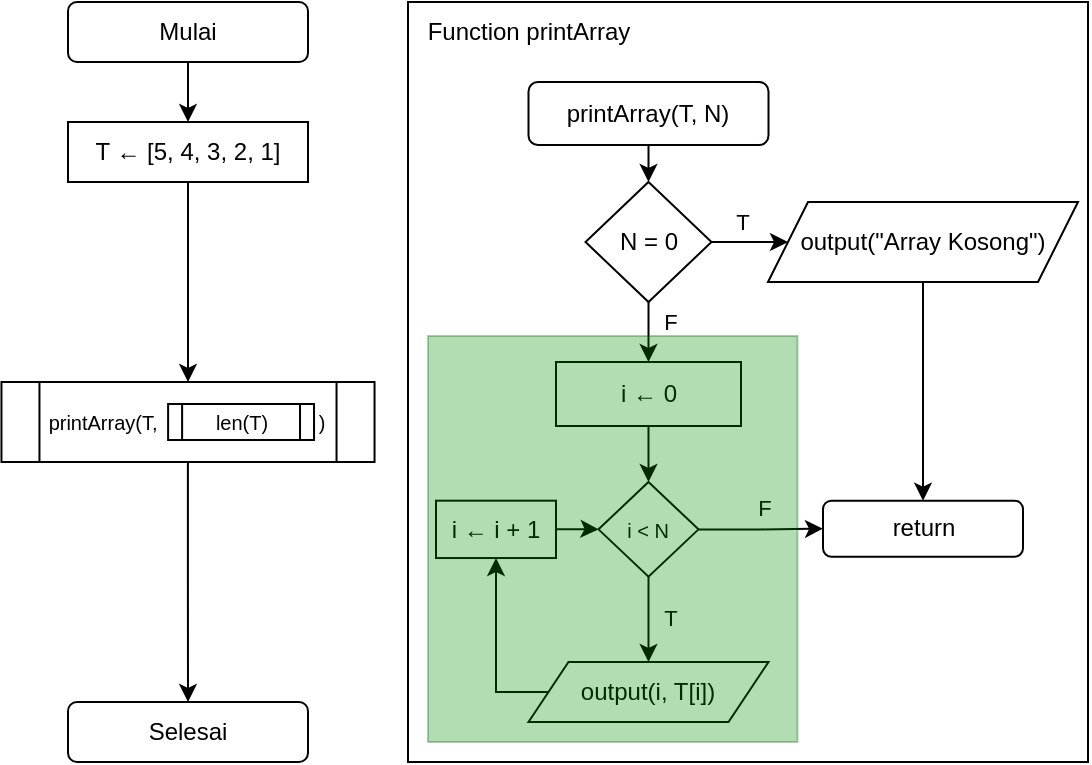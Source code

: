<mxfile version="26.2.15">
  <diagram name="Page-1" id="ipt4Kt7Sx9uQrlR0ACr-">
    <mxGraphModel dx="786" dy="524" grid="1" gridSize="10" guides="1" tooltips="1" connect="1" arrows="1" fold="1" page="1" pageScale="1" pageWidth="850" pageHeight="1100" math="0" shadow="0">
      <root>
        <mxCell id="0" />
        <mxCell id="1" parent="0" />
        <mxCell id="BGMLpLw45mADriLmOVhz-32" style="edgeStyle=orthogonalEdgeStyle;rounded=0;orthogonalLoop=1;jettySize=auto;html=1;entryX=0.5;entryY=0;entryDx=0;entryDy=0;" edge="1" parent="1" source="IkpXYTgl3K8qra5wuV8V-1" target="BGMLpLw45mADriLmOVhz-26">
          <mxGeometry relative="1" as="geometry" />
        </mxCell>
        <mxCell id="IkpXYTgl3K8qra5wuV8V-1" value="Mulai" style="rounded=1;whiteSpace=wrap;html=1;" parent="1" vertex="1">
          <mxGeometry x="240" y="40" width="120" height="30" as="geometry" />
        </mxCell>
        <mxCell id="IkpXYTgl3K8qra5wuV8V-7" value="Selesai" style="rounded=1;whiteSpace=wrap;html=1;" parent="1" vertex="1">
          <mxGeometry x="240" y="390" width="120" height="30" as="geometry" />
        </mxCell>
        <mxCell id="BGMLpLw45mADriLmOVhz-53" style="edgeStyle=orthogonalEdgeStyle;rounded=0;orthogonalLoop=1;jettySize=auto;html=1;entryX=0.5;entryY=0;entryDx=0;entryDy=0;" edge="1" parent="1" source="BGMLpLw45mADriLmOVhz-26" target="BGMLpLw45mADriLmOVhz-28">
          <mxGeometry relative="1" as="geometry" />
        </mxCell>
        <mxCell id="BGMLpLw45mADriLmOVhz-26" value="T ←&amp;nbsp;[5, 4, 3, 2, 1]" style="rounded=0;whiteSpace=wrap;html=1;" vertex="1" parent="1">
          <mxGeometry x="240" y="100" width="120" height="30" as="geometry" />
        </mxCell>
        <mxCell id="BGMLpLw45mADriLmOVhz-52" value="" style="group" vertex="1" connectable="0" parent="1">
          <mxGeometry x="410" y="40" width="340" height="380" as="geometry" />
        </mxCell>
        <mxCell id="BGMLpLw45mADriLmOVhz-22" value="" style="rounded=0;whiteSpace=wrap;html=1;" vertex="1" parent="BGMLpLw45mADriLmOVhz-52">
          <mxGeometry width="340" height="380" as="geometry" />
        </mxCell>
        <mxCell id="IkpXYTgl3K8qra5wuV8V-29" value="Function printArray" style="text;html=1;align=center;verticalAlign=middle;resizable=0;points=[];autosize=1;strokeColor=none;fillColor=none;" parent="BGMLpLw45mADriLmOVhz-52" vertex="1">
          <mxGeometry width="120" height="30" as="geometry" />
        </mxCell>
        <mxCell id="BGMLpLw45mADriLmOVhz-41" style="edgeStyle=orthogonalEdgeStyle;rounded=0;orthogonalLoop=1;jettySize=auto;html=1;exitX=0.5;exitY=1;exitDx=0;exitDy=0;entryX=0.5;entryY=0;entryDx=0;entryDy=0;" edge="1" parent="BGMLpLw45mADriLmOVhz-52" source="IkpXYTgl3K8qra5wuV8V-12" target="BGMLpLw45mADriLmOVhz-37">
          <mxGeometry relative="1" as="geometry" />
        </mxCell>
        <mxCell id="IkpXYTgl3K8qra5wuV8V-12" value="printArray(T, N)" style="rounded=1;whiteSpace=wrap;html=1;" parent="BGMLpLw45mADriLmOVhz-52" vertex="1">
          <mxGeometry x="60.25" y="39.998" width="120" height="31.522" as="geometry" />
        </mxCell>
        <mxCell id="IkpXYTgl3K8qra5wuV8V-20" style="edgeStyle=orthogonalEdgeStyle;rounded=0;orthogonalLoop=1;jettySize=auto;html=1;exitX=0.5;exitY=1;exitDx=0;exitDy=0;entryX=0.5;entryY=0;entryDx=0;entryDy=0;" parent="BGMLpLw45mADriLmOVhz-52" source="IkpXYTgl3K8qra5wuV8V-15" target="BGMLpLw45mADriLmOVhz-43" edge="1">
          <mxGeometry relative="1" as="geometry">
            <mxPoint x="120" y="318" as="targetPoint" />
          </mxGeometry>
        </mxCell>
        <mxCell id="IkpXYTgl3K8qra5wuV8V-26" value="T" style="edgeLabel;html=1;align=center;verticalAlign=middle;resizable=0;points=[];" parent="IkpXYTgl3K8qra5wuV8V-20" vertex="1" connectable="0">
          <mxGeometry x="-0.209" y="-1" relative="1" as="geometry">
            <mxPoint x="11" y="3" as="offset" />
          </mxGeometry>
        </mxCell>
        <mxCell id="BGMLpLw45mADriLmOVhz-16" style="edgeStyle=orthogonalEdgeStyle;rounded=0;orthogonalLoop=1;jettySize=auto;html=1;entryX=0;entryY=0.5;entryDx=0;entryDy=0;" edge="1" parent="BGMLpLw45mADriLmOVhz-52" source="IkpXYTgl3K8qra5wuV8V-15" target="BGMLpLw45mADriLmOVhz-13">
          <mxGeometry relative="1" as="geometry" />
        </mxCell>
        <mxCell id="BGMLpLw45mADriLmOVhz-24" value="F" style="edgeLabel;html=1;align=center;verticalAlign=middle;resizable=0;points=[];" vertex="1" connectable="0" parent="BGMLpLw45mADriLmOVhz-16">
          <mxGeometry x="0.458" relative="1" as="geometry">
            <mxPoint x="-13" y="-11" as="offset" />
          </mxGeometry>
        </mxCell>
        <mxCell id="IkpXYTgl3K8qra5wuV8V-15" value="&lt;span style=&quot;font-size: 10px;&quot;&gt;i &amp;lt; N&lt;/span&gt;" style="rhombus;whiteSpace=wrap;html=1;" parent="BGMLpLw45mADriLmOVhz-52" vertex="1">
          <mxGeometry x="95.25" y="240" width="50" height="47.37" as="geometry" />
        </mxCell>
        <mxCell id="BGMLpLw45mADriLmOVhz-20" style="edgeStyle=orthogonalEdgeStyle;rounded=0;orthogonalLoop=1;jettySize=auto;html=1;exitX=0.5;exitY=1;exitDx=0;exitDy=0;entryX=0.5;entryY=0;entryDx=0;entryDy=0;" edge="1" parent="BGMLpLw45mADriLmOVhz-52" source="BGMLpLw45mADriLmOVhz-1" target="IkpXYTgl3K8qra5wuV8V-15">
          <mxGeometry relative="1" as="geometry" />
        </mxCell>
        <mxCell id="BGMLpLw45mADriLmOVhz-1" value="&lt;div&gt;&lt;span style=&quot;background-color: transparent; color: light-dark(rgb(0, 0, 0), rgb(255, 255, 255));&quot;&gt;i&amp;nbsp;← 0&lt;/span&gt;&lt;/div&gt;" style="rounded=0;whiteSpace=wrap;html=1;" vertex="1" parent="BGMLpLw45mADriLmOVhz-52">
          <mxGeometry x="74" y="180" width="92.5" height="32" as="geometry" />
        </mxCell>
        <mxCell id="BGMLpLw45mADriLmOVhz-10" style="edgeStyle=orthogonalEdgeStyle;rounded=0;orthogonalLoop=1;jettySize=auto;html=1;entryX=0;entryY=0.5;entryDx=0;entryDy=0;" edge="1" parent="BGMLpLw45mADriLmOVhz-52" source="BGMLpLw45mADriLmOVhz-3" target="IkpXYTgl3K8qra5wuV8V-15">
          <mxGeometry relative="1" as="geometry" />
        </mxCell>
        <mxCell id="BGMLpLw45mADriLmOVhz-3" value="i&amp;nbsp;← i + 1" style="rounded=0;whiteSpace=wrap;html=1;" vertex="1" parent="BGMLpLw45mADriLmOVhz-52">
          <mxGeometry x="14" y="249.34" width="60" height="28.68" as="geometry" />
        </mxCell>
        <mxCell id="BGMLpLw45mADriLmOVhz-13" value="return" style="rounded=1;whiteSpace=wrap;html=1;" vertex="1" parent="BGMLpLw45mADriLmOVhz-52">
          <mxGeometry x="207.5" y="249.34" width="100" height="28" as="geometry" />
        </mxCell>
        <mxCell id="BGMLpLw45mADriLmOVhz-40" style="edgeStyle=orthogonalEdgeStyle;rounded=0;orthogonalLoop=1;jettySize=auto;html=1;entryX=0;entryY=0.5;entryDx=0;entryDy=0;" edge="1" parent="BGMLpLw45mADriLmOVhz-52" source="BGMLpLw45mADriLmOVhz-37" target="BGMLpLw45mADriLmOVhz-38">
          <mxGeometry relative="1" as="geometry" />
        </mxCell>
        <mxCell id="BGMLpLw45mADriLmOVhz-51" value="T" style="edgeLabel;html=1;align=center;verticalAlign=middle;resizable=0;points=[];" vertex="1" connectable="0" parent="BGMLpLw45mADriLmOVhz-40">
          <mxGeometry x="-0.348" y="1" relative="1" as="geometry">
            <mxPoint x="-5" y="-11" as="offset" />
          </mxGeometry>
        </mxCell>
        <mxCell id="BGMLpLw45mADriLmOVhz-42" style="edgeStyle=orthogonalEdgeStyle;rounded=0;orthogonalLoop=1;jettySize=auto;html=1;exitX=0.5;exitY=1;exitDx=0;exitDy=0;entryX=0.5;entryY=0;entryDx=0;entryDy=0;" edge="1" parent="BGMLpLw45mADriLmOVhz-52" source="BGMLpLw45mADriLmOVhz-37" target="BGMLpLw45mADriLmOVhz-1">
          <mxGeometry relative="1" as="geometry" />
        </mxCell>
        <mxCell id="BGMLpLw45mADriLmOVhz-50" value="F" style="edgeLabel;html=1;align=center;verticalAlign=middle;resizable=0;points=[];" vertex="1" connectable="0" parent="BGMLpLw45mADriLmOVhz-42">
          <mxGeometry x="-0.079" y="1" relative="1" as="geometry">
            <mxPoint x="9" y="-4" as="offset" />
          </mxGeometry>
        </mxCell>
        <mxCell id="BGMLpLw45mADriLmOVhz-37" value="N = 0" style="rhombus;whiteSpace=wrap;html=1;" vertex="1" parent="BGMLpLw45mADriLmOVhz-52">
          <mxGeometry x="88.75" y="90" width="63" height="60" as="geometry" />
        </mxCell>
        <mxCell id="BGMLpLw45mADriLmOVhz-46" style="edgeStyle=orthogonalEdgeStyle;rounded=0;orthogonalLoop=1;jettySize=auto;html=1;entryX=0.5;entryY=0;entryDx=0;entryDy=0;" edge="1" parent="BGMLpLw45mADriLmOVhz-52" source="BGMLpLw45mADriLmOVhz-38" target="BGMLpLw45mADriLmOVhz-13">
          <mxGeometry relative="1" as="geometry" />
        </mxCell>
        <mxCell id="BGMLpLw45mADriLmOVhz-38" value="output(&quot;Array Kosong&quot;)" style="shape=parallelogram;perimeter=parallelogramPerimeter;whiteSpace=wrap;html=1;fixedSize=1;" vertex="1" parent="BGMLpLw45mADriLmOVhz-52">
          <mxGeometry x="180" y="100" width="155" height="40" as="geometry" />
        </mxCell>
        <mxCell id="BGMLpLw45mADriLmOVhz-45" style="edgeStyle=orthogonalEdgeStyle;rounded=0;orthogonalLoop=1;jettySize=auto;html=1;exitX=0;exitY=0.5;exitDx=0;exitDy=0;entryX=0.5;entryY=1;entryDx=0;entryDy=0;" edge="1" parent="BGMLpLw45mADriLmOVhz-52" source="BGMLpLw45mADriLmOVhz-43" target="BGMLpLw45mADriLmOVhz-3">
          <mxGeometry relative="1" as="geometry">
            <Array as="points">
              <mxPoint x="44" y="345" />
            </Array>
          </mxGeometry>
        </mxCell>
        <mxCell id="BGMLpLw45mADriLmOVhz-43" value="output(i, T[i])" style="shape=parallelogram;perimeter=parallelogramPerimeter;whiteSpace=wrap;html=1;fixedSize=1;" vertex="1" parent="BGMLpLw45mADriLmOVhz-52">
          <mxGeometry x="60.25" y="330" width="120" height="30" as="geometry" />
        </mxCell>
        <mxCell id="BGMLpLw45mADriLmOVhz-25" value="" style="rounded=0;whiteSpace=wrap;html=1;fillColor=#008a00;fontColor=#ffffff;strokeColor=#005700;opacity=30;" vertex="1" parent="BGMLpLw45mADriLmOVhz-52">
          <mxGeometry x="10" y="167" width="184.75" height="203" as="geometry" />
        </mxCell>
        <mxCell id="BGMLpLw45mADriLmOVhz-54" style="edgeStyle=orthogonalEdgeStyle;rounded=0;orthogonalLoop=1;jettySize=auto;html=1;entryX=0.5;entryY=0;entryDx=0;entryDy=0;" edge="1" parent="1" source="BGMLpLw45mADriLmOVhz-28" target="IkpXYTgl3K8qra5wuV8V-7">
          <mxGeometry relative="1" as="geometry" />
        </mxCell>
        <mxCell id="BGMLpLw45mADriLmOVhz-55" value="" style="group" vertex="1" connectable="0" parent="1">
          <mxGeometry x="206.73" y="230" width="186.54" height="40" as="geometry" />
        </mxCell>
        <mxCell id="BGMLpLw45mADriLmOVhz-28" value="&lt;font style=&quot;font-size: 10px;&quot;&gt;printArray(T,&amp;nbsp; &amp;nbsp; &amp;nbsp; &amp;nbsp; &amp;nbsp; &amp;nbsp; &amp;nbsp; &amp;nbsp; &amp;nbsp; &amp;nbsp; &amp;nbsp; &amp;nbsp; &amp;nbsp; &amp;nbsp; &amp;nbsp;)&lt;/font&gt;" style="shape=process;whiteSpace=wrap;html=1;backgroundOutline=1;" vertex="1" parent="BGMLpLw45mADriLmOVhz-55">
          <mxGeometry width="186.54" height="40" as="geometry" />
        </mxCell>
        <mxCell id="BGMLpLw45mADriLmOVhz-29" value="&lt;font style=&quot;font-size: 10px;&quot;&gt;len(T)&lt;/font&gt;" style="shape=process;whiteSpace=wrap;html=1;backgroundOutline=1;" vertex="1" parent="BGMLpLw45mADriLmOVhz-55">
          <mxGeometry x="83.325" y="11" width="72.958" height="18" as="geometry" />
        </mxCell>
      </root>
    </mxGraphModel>
  </diagram>
</mxfile>
